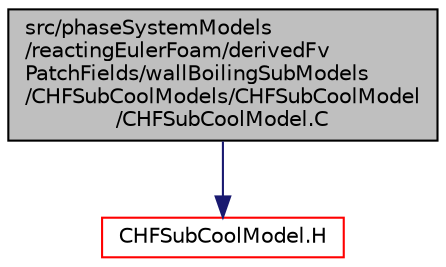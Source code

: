 digraph "src/phaseSystemModels/reactingEulerFoam/derivedFvPatchFields/wallBoilingSubModels/CHFSubCoolModels/CHFSubCoolModel/CHFSubCoolModel.C"
{
  bgcolor="transparent";
  edge [fontname="Helvetica",fontsize="10",labelfontname="Helvetica",labelfontsize="10"];
  node [fontname="Helvetica",fontsize="10",shape=record];
  Node1 [label="src/phaseSystemModels\l/reactingEulerFoam/derivedFv\lPatchFields/wallBoilingSubModels\l/CHFSubCoolModels/CHFSubCoolModel\l/CHFSubCoolModel.C",height=0.2,width=0.4,color="black", fillcolor="grey75", style="filled" fontcolor="black"];
  Node1 -> Node2 [color="midnightblue",fontsize="10",style="solid",fontname="Helvetica"];
  Node2 [label="CHFSubCoolModel.H",height=0.2,width=0.4,color="red",URL="$CHFSubCoolModel_8H.html"];
}

